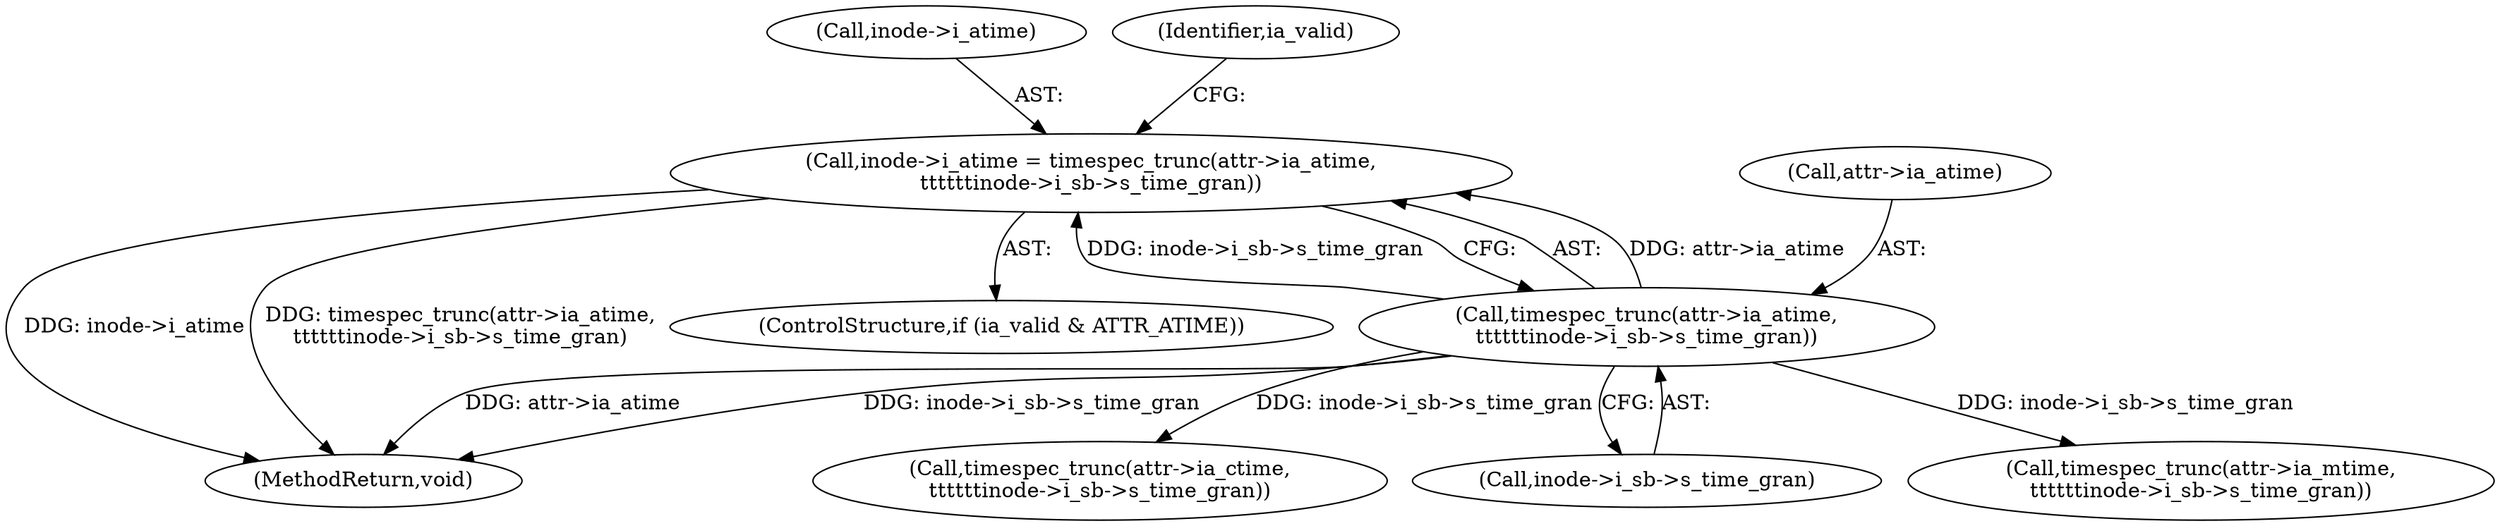 digraph "0_linux_23adbe12ef7d3d4195e80800ab36b37bee28cd03_0@pointer" {
"1000136" [label="(Call,inode->i_atime = timespec_trunc(attr->ia_atime,\n\t\t\t\t\t\tinode->i_sb->s_time_gran))"];
"1000140" [label="(Call,timespec_trunc(attr->ia_atime,\n\t\t\t\t\t\tinode->i_sb->s_time_gran))"];
"1000157" [label="(Call,timespec_trunc(attr->ia_mtime,\n\t\t\t\t\t\tinode->i_sb->s_time_gran))"];
"1000174" [label="(Call,timespec_trunc(attr->ia_ctime,\n\t\t\t\t\t\tinode->i_sb->s_time_gran))"];
"1000137" [label="(Call,inode->i_atime)"];
"1000136" [label="(Call,inode->i_atime = timespec_trunc(attr->ia_atime,\n\t\t\t\t\t\tinode->i_sb->s_time_gran))"];
"1000132" [label="(ControlStructure,if (ia_valid & ATTR_ATIME))"];
"1000151" [label="(Identifier,ia_valid)"];
"1000213" [label="(MethodReturn,void)"];
"1000144" [label="(Call,inode->i_sb->s_time_gran)"];
"1000140" [label="(Call,timespec_trunc(attr->ia_atime,\n\t\t\t\t\t\tinode->i_sb->s_time_gran))"];
"1000141" [label="(Call,attr->ia_atime)"];
"1000136" -> "1000132"  [label="AST: "];
"1000136" -> "1000140"  [label="CFG: "];
"1000137" -> "1000136"  [label="AST: "];
"1000140" -> "1000136"  [label="AST: "];
"1000151" -> "1000136"  [label="CFG: "];
"1000136" -> "1000213"  [label="DDG: timespec_trunc(attr->ia_atime,\n\t\t\t\t\t\tinode->i_sb->s_time_gran)"];
"1000136" -> "1000213"  [label="DDG: inode->i_atime"];
"1000140" -> "1000136"  [label="DDG: attr->ia_atime"];
"1000140" -> "1000136"  [label="DDG: inode->i_sb->s_time_gran"];
"1000140" -> "1000144"  [label="CFG: "];
"1000141" -> "1000140"  [label="AST: "];
"1000144" -> "1000140"  [label="AST: "];
"1000140" -> "1000213"  [label="DDG: attr->ia_atime"];
"1000140" -> "1000213"  [label="DDG: inode->i_sb->s_time_gran"];
"1000140" -> "1000157"  [label="DDG: inode->i_sb->s_time_gran"];
"1000140" -> "1000174"  [label="DDG: inode->i_sb->s_time_gran"];
}
